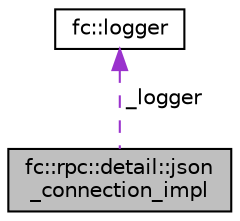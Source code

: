 digraph "fc::rpc::detail::json_connection_impl"
{
  edge [fontname="Helvetica",fontsize="10",labelfontname="Helvetica",labelfontsize="10"];
  node [fontname="Helvetica",fontsize="10",shape=record];
  Node1 [label="fc::rpc::detail::json\l_connection_impl",height=0.2,width=0.4,color="black", fillcolor="grey75", style="filled", fontcolor="black"];
  Node2 -> Node1 [dir="back",color="darkorchid3",fontsize="10",style="dashed",label=" _logger" ];
  Node2 [label="fc::logger",height=0.2,width=0.4,color="black", fillcolor="white", style="filled",URL="$classfc_1_1logger.html"];
}
